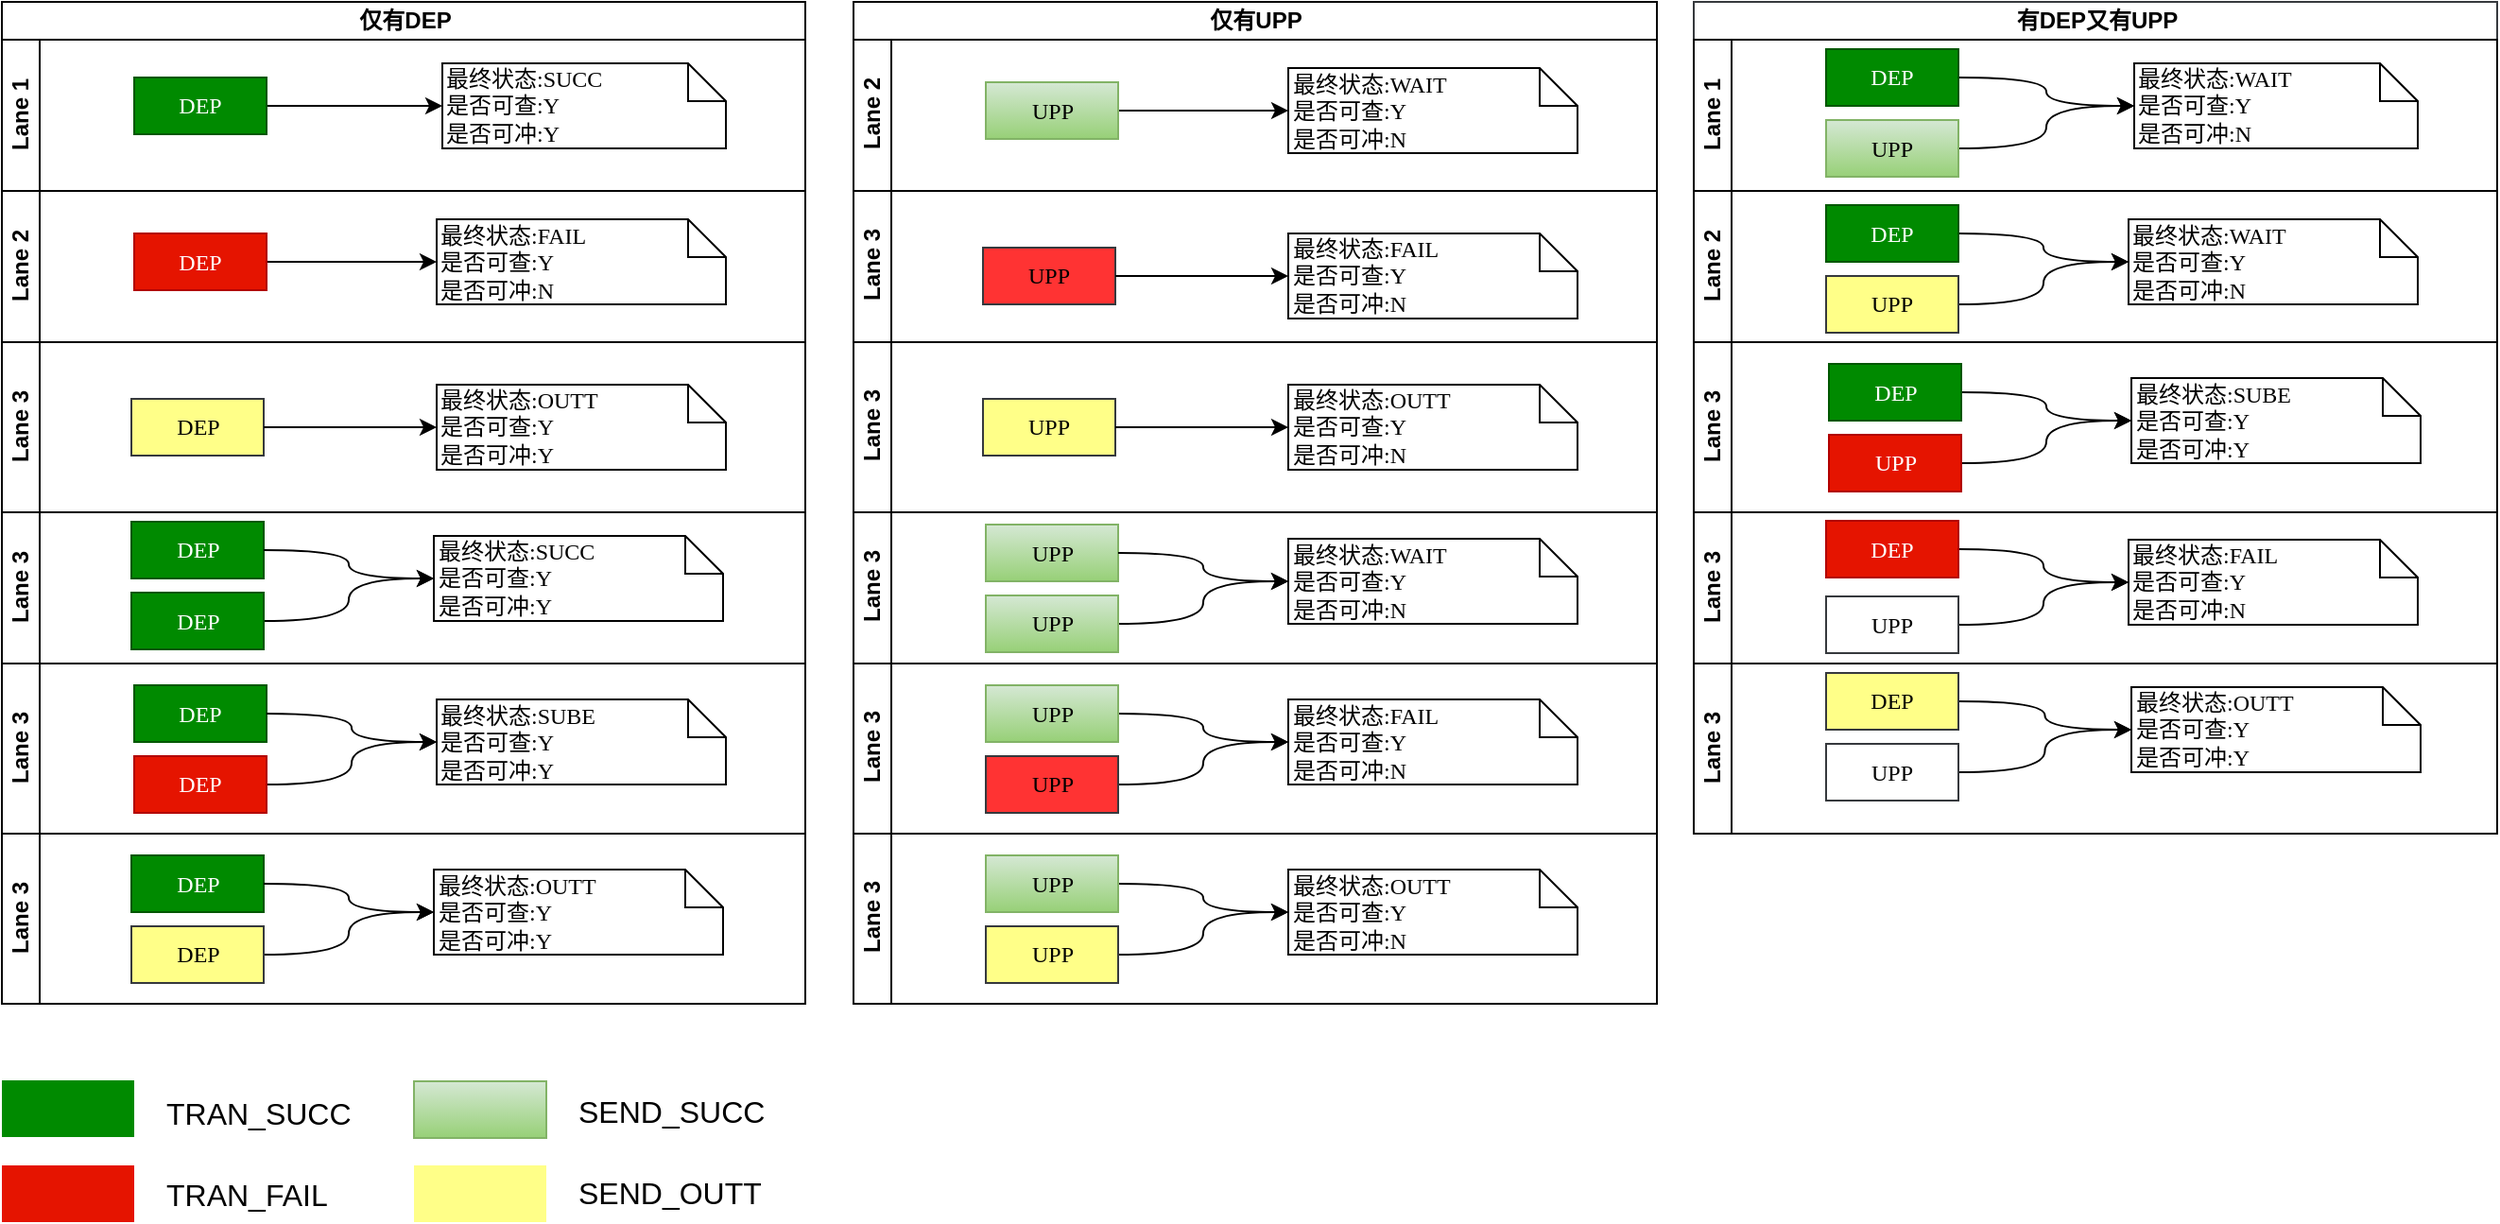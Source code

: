 <mxfile version="11.0.7" type="github"><diagram name="Page-1" id="0783ab3e-0a74-02c8-0abd-f7b4e66b4bec"><mxGraphModel dx="1421" dy="-308" grid="1" gridSize="10" guides="1" tooltips="1" connect="1" arrows="1" fold="1" page="1" pageScale="1" pageWidth="850" pageHeight="1100" background="#ffffff" math="0" shadow="0"><root><mxCell id="0"/><mxCell id="1" parent="0"/><mxCell id="Xp84N5VSveZQH5gxmQ9e-150" value="仅有DEP" style="swimlane;html=1;childLayout=stackLayout;resizeParent=1;resizeParentMax=0;horizontal=1;startSize=20;horizontalStack=0;strokeColor=#000000;fillColor=none;fontColor=#000000;align=center;" parent="1" vertex="1"><mxGeometry x="345" y="1160" width="425" height="530" as="geometry"/></mxCell><mxCell id="Xp84N5VSveZQH5gxmQ9e-151" value="Lane 1" style="swimlane;html=1;startSize=20;horizontal=0;" parent="Xp84N5VSveZQH5gxmQ9e-150" vertex="1"><mxGeometry y="20" width="425" height="80" as="geometry"/></mxCell><mxCell id="Xp84N5VSveZQH5gxmQ9e-155" style="edgeStyle=orthogonalEdgeStyle;curved=1;orthogonalLoop=1;jettySize=auto;html=1;fontColor=#000000;" parent="Xp84N5VSveZQH5gxmQ9e-151" source="Xp84N5VSveZQH5gxmQ9e-154" target="1c1d494c118603dd-26" edge="1"><mxGeometry relative="1" as="geometry"/></mxCell><mxCell id="Xp84N5VSveZQH5gxmQ9e-154" value="DEP" style="rounded=0;whiteSpace=wrap;html=1;shadow=0;comic=0;labelBackgroundColor=none;strokeColor=#005700;strokeWidth=1;fillColor=#008a00;fontFamily=Verdana;fontSize=12;fontColor=#ffffff;align=center;arcSize=50;" parent="Xp84N5VSveZQH5gxmQ9e-151" vertex="1"><mxGeometry x="70" y="20" width="70" height="30" as="geometry"/></mxCell><mxCell id="1c1d494c118603dd-26" value="最终状态:SUCC&lt;br&gt;是否可查:Y&lt;br&gt;&lt;div&gt;是否可冲:Y&lt;/div&gt;" style="shape=note;whiteSpace=wrap;html=1;rounded=0;shadow=0;comic=0;labelBackgroundColor=none;strokeColor=#000000;strokeWidth=1;fillColor=#ffffff;fontFamily=Verdana;fontSize=12;fontColor=#000000;align=left;size=20;" parent="Xp84N5VSveZQH5gxmQ9e-151" vertex="1"><mxGeometry x="233" y="12.5" width="150" height="45" as="geometry"/></mxCell><mxCell id="Xp84N5VSveZQH5gxmQ9e-152" value="Lane 2" style="swimlane;html=1;startSize=20;horizontal=0;" parent="Xp84N5VSveZQH5gxmQ9e-150" vertex="1"><mxGeometry y="100" width="425" height="80" as="geometry"/></mxCell><mxCell id="Xp84N5VSveZQH5gxmQ9e-161" style="edgeStyle=orthogonalEdgeStyle;curved=1;orthogonalLoop=1;jettySize=auto;html=1;entryX=0;entryY=0.5;entryDx=0;entryDy=0;entryPerimeter=0;fontColor=#000000;" parent="Xp84N5VSveZQH5gxmQ9e-152" source="Xp84N5VSveZQH5gxmQ9e-157" target="Xp84N5VSveZQH5gxmQ9e-158" edge="1"><mxGeometry relative="1" as="geometry"/></mxCell><mxCell id="Xp84N5VSveZQH5gxmQ9e-157" value="DEP" style="rounded=0;whiteSpace=wrap;html=1;shadow=0;comic=0;labelBackgroundColor=none;strokeColor=#B20000;strokeWidth=1;fillColor=#e51400;fontFamily=Verdana;fontSize=12;fontColor=#ffffff;align=center;arcSize=50;" parent="Xp84N5VSveZQH5gxmQ9e-152" vertex="1"><mxGeometry x="70" y="22.5" width="70" height="30" as="geometry"/></mxCell><mxCell id="Xp84N5VSveZQH5gxmQ9e-158" value="最终状态:FAIL&lt;br&gt;是否可查:Y&lt;br&gt;&lt;div&gt;是否可冲:N&lt;/div&gt;" style="shape=note;whiteSpace=wrap;html=1;rounded=0;shadow=0;comic=0;labelBackgroundColor=none;strokeColor=#000000;strokeWidth=1;fillColor=#ffffff;fontFamily=Verdana;fontSize=12;fontColor=#000000;align=left;size=20;" parent="Xp84N5VSveZQH5gxmQ9e-152" vertex="1"><mxGeometry x="230" y="15" width="153" height="45" as="geometry"/></mxCell><mxCell id="Xp84N5VSveZQH5gxmQ9e-153" value="Lane 3" style="swimlane;html=1;startSize=20;horizontal=0;" parent="Xp84N5VSveZQH5gxmQ9e-150" vertex="1"><mxGeometry y="180" width="425" height="90" as="geometry"/></mxCell><mxCell id="Xp84N5VSveZQH5gxmQ9e-167" value="DEP" style="rounded=0;whiteSpace=wrap;html=1;shadow=0;comic=0;labelBackgroundColor=none;strokeColor=#36393d;strokeWidth=1;fillColor=#ffff88;fontFamily=Verdana;fontSize=12;align=center;arcSize=50;" parent="Xp84N5VSveZQH5gxmQ9e-153" vertex="1"><mxGeometry x="68.5" y="30" width="70" height="30" as="geometry"/></mxCell><mxCell id="Xp84N5VSveZQH5gxmQ9e-168" value="最终状态:OUTT&lt;br&gt;是否可查:Y&lt;br&gt;&lt;div&gt;是否可冲:Y&lt;/div&gt;" style="shape=note;whiteSpace=wrap;html=1;rounded=0;shadow=0;comic=0;labelBackgroundColor=none;strokeColor=#000000;strokeWidth=1;fillColor=#ffffff;fontFamily=Verdana;fontSize=12;fontColor=#000000;align=left;size=20;" parent="Xp84N5VSveZQH5gxmQ9e-153" vertex="1"><mxGeometry x="230" y="22.5" width="153" height="45" as="geometry"/></mxCell><mxCell id="Xp84N5VSveZQH5gxmQ9e-166" style="edgeStyle=orthogonalEdgeStyle;curved=1;orthogonalLoop=1;jettySize=auto;html=1;entryX=0;entryY=0.5;entryDx=0;entryDy=0;entryPerimeter=0;fontColor=#000000;" parent="Xp84N5VSveZQH5gxmQ9e-153" source="Xp84N5VSveZQH5gxmQ9e-167" target="Xp84N5VSveZQH5gxmQ9e-168" edge="1"><mxGeometry relative="1" as="geometry"/></mxCell><mxCell id="Xp84N5VSveZQH5gxmQ9e-165" value="Lane 3" style="swimlane;html=1;startSize=20;horizontal=0;" parent="Xp84N5VSveZQH5gxmQ9e-150" vertex="1"><mxGeometry y="270" width="425" height="80" as="geometry"/></mxCell><mxCell id="Xp84N5VSveZQH5gxmQ9e-306" value="DEP" style="rounded=0;whiteSpace=wrap;html=1;shadow=0;comic=0;labelBackgroundColor=none;strokeColor=#005700;strokeWidth=1;fillColor=#008a00;fontFamily=Verdana;fontSize=12;align=center;arcSize=50;fontColor=#ffffff;" parent="Xp84N5VSveZQH5gxmQ9e-165" vertex="1"><mxGeometry x="68.5" y="5" width="70" height="30" as="geometry"/></mxCell><mxCell id="Xp84N5VSveZQH5gxmQ9e-307" value="最终状态:SUCC&lt;br&gt;是否可查:Y&lt;br&gt;&lt;div&gt;是否可冲:Y&lt;/div&gt;" style="shape=note;whiteSpace=wrap;html=1;rounded=0;shadow=0;comic=0;labelBackgroundColor=none;strokeColor=#000000;strokeWidth=1;fillColor=#ffffff;fontFamily=Verdana;fontSize=12;fontColor=#000000;align=left;size=20;" parent="Xp84N5VSveZQH5gxmQ9e-165" vertex="1"><mxGeometry x="228.5" y="12.5" width="153" height="45" as="geometry"/></mxCell><mxCell id="Xp84N5VSveZQH5gxmQ9e-305" style="edgeStyle=orthogonalEdgeStyle;curved=1;orthogonalLoop=1;jettySize=auto;html=1;entryX=0;entryY=0.5;entryDx=0;entryDy=0;entryPerimeter=0;fontColor=#000000;" parent="Xp84N5VSveZQH5gxmQ9e-165" source="Xp84N5VSveZQH5gxmQ9e-306" target="Xp84N5VSveZQH5gxmQ9e-307" edge="1"><mxGeometry relative="1" as="geometry"/></mxCell><mxCell id="Xp84N5VSveZQH5gxmQ9e-308" style="edgeStyle=orthogonalEdgeStyle;curved=1;orthogonalLoop=1;jettySize=auto;html=1;fontColor=#000000;" parent="Xp84N5VSveZQH5gxmQ9e-165" source="Xp84N5VSveZQH5gxmQ9e-309" target="Xp84N5VSveZQH5gxmQ9e-307" edge="1"><mxGeometry relative="1" as="geometry"/></mxCell><mxCell id="Xp84N5VSveZQH5gxmQ9e-309" value="DEP" style="rounded=0;whiteSpace=wrap;html=1;shadow=0;comic=0;labelBackgroundColor=none;strokeColor=#005700;strokeWidth=1;fillColor=#008a00;fontFamily=Verdana;fontSize=12;align=center;arcSize=50;fontColor=#ffffff;" parent="Xp84N5VSveZQH5gxmQ9e-165" vertex="1"><mxGeometry x="68.5" y="42.5" width="70" height="30" as="geometry"/></mxCell><mxCell id="Xp84N5VSveZQH5gxmQ9e-171" value="Lane 3" style="swimlane;html=1;startSize=20;horizontal=0;" parent="Xp84N5VSveZQH5gxmQ9e-150" vertex="1"><mxGeometry y="350" width="425" height="90" as="geometry"/></mxCell><mxCell id="Xp84N5VSveZQH5gxmQ9e-156" value="DEP" style="rounded=0;whiteSpace=wrap;html=1;shadow=0;comic=0;labelBackgroundColor=none;strokeColor=#005700;strokeWidth=1;fillColor=#008a00;fontFamily=Verdana;fontSize=12;fontColor=#ffffff;align=center;arcSize=50;" parent="Xp84N5VSveZQH5gxmQ9e-171" vertex="1"><mxGeometry x="70" y="11.5" width="70" height="30" as="geometry"/></mxCell><mxCell id="Xp84N5VSveZQH5gxmQ9e-160" value="最终状态:SUBE&lt;br&gt;是否可查:Y&lt;br&gt;&lt;div&gt;是否可冲:Y&lt;/div&gt;" style="shape=note;whiteSpace=wrap;html=1;rounded=0;shadow=0;comic=0;labelBackgroundColor=none;strokeColor=#000000;strokeWidth=1;fillColor=#ffffff;fontFamily=Verdana;fontSize=12;fontColor=#000000;align=left;size=20;" parent="Xp84N5VSveZQH5gxmQ9e-171" vertex="1"><mxGeometry x="230" y="19" width="153" height="45" as="geometry"/></mxCell><mxCell id="Xp84N5VSveZQH5gxmQ9e-163" style="edgeStyle=orthogonalEdgeStyle;curved=1;orthogonalLoop=1;jettySize=auto;html=1;entryX=0;entryY=0.5;entryDx=0;entryDy=0;entryPerimeter=0;fontColor=#000000;" parent="Xp84N5VSveZQH5gxmQ9e-171" source="Xp84N5VSveZQH5gxmQ9e-156" target="Xp84N5VSveZQH5gxmQ9e-160" edge="1"><mxGeometry relative="1" as="geometry"/></mxCell><mxCell id="Xp84N5VSveZQH5gxmQ9e-164" style="edgeStyle=orthogonalEdgeStyle;curved=1;orthogonalLoop=1;jettySize=auto;html=1;fontColor=#000000;" parent="Xp84N5VSveZQH5gxmQ9e-171" source="Xp84N5VSveZQH5gxmQ9e-162" target="Xp84N5VSveZQH5gxmQ9e-160" edge="1"><mxGeometry relative="1" as="geometry"/></mxCell><mxCell id="Xp84N5VSveZQH5gxmQ9e-162" value="DEP" style="rounded=0;whiteSpace=wrap;html=1;shadow=0;comic=0;labelBackgroundColor=none;strokeColor=#B20000;strokeWidth=1;fillColor=#e51400;fontFamily=Verdana;fontSize=12;fontColor=#ffffff;align=center;arcSize=50;" parent="Xp84N5VSveZQH5gxmQ9e-171" vertex="1"><mxGeometry x="70" y="49" width="70" height="30" as="geometry"/></mxCell><mxCell id="Xp84N5VSveZQH5gxmQ9e-304" value="Lane 3" style="swimlane;html=1;startSize=20;horizontal=0;" parent="Xp84N5VSveZQH5gxmQ9e-150" vertex="1"><mxGeometry y="440" width="425" height="90" as="geometry"/></mxCell><mxCell id="Xp84N5VSveZQH5gxmQ9e-173" value="DEP" style="rounded=0;whiteSpace=wrap;html=1;shadow=0;comic=0;labelBackgroundColor=none;strokeColor=#005700;strokeWidth=1;fillColor=#008a00;fontFamily=Verdana;fontSize=12;align=center;arcSize=50;fontColor=#ffffff;" parent="Xp84N5VSveZQH5gxmQ9e-304" vertex="1"><mxGeometry x="68.5" y="11.5" width="70" height="30" as="geometry"/></mxCell><mxCell id="Xp84N5VSveZQH5gxmQ9e-174" value="最终状态:OUTT&lt;br&gt;是否可查:Y&lt;br&gt;&lt;div&gt;是否可冲:Y&lt;/div&gt;" style="shape=note;whiteSpace=wrap;html=1;rounded=0;shadow=0;comic=0;labelBackgroundColor=none;strokeColor=#000000;strokeWidth=1;fillColor=#ffffff;fontFamily=Verdana;fontSize=12;fontColor=#000000;align=left;size=20;" parent="Xp84N5VSveZQH5gxmQ9e-304" vertex="1"><mxGeometry x="228.5" y="19" width="153" height="45" as="geometry"/></mxCell><mxCell id="Xp84N5VSveZQH5gxmQ9e-172" style="edgeStyle=orthogonalEdgeStyle;curved=1;orthogonalLoop=1;jettySize=auto;html=1;entryX=0;entryY=0.5;entryDx=0;entryDy=0;entryPerimeter=0;fontColor=#000000;" parent="Xp84N5VSveZQH5gxmQ9e-304" source="Xp84N5VSveZQH5gxmQ9e-173" target="Xp84N5VSveZQH5gxmQ9e-174" edge="1"><mxGeometry relative="1" as="geometry"/></mxCell><mxCell id="Xp84N5VSveZQH5gxmQ9e-176" style="edgeStyle=orthogonalEdgeStyle;curved=1;orthogonalLoop=1;jettySize=auto;html=1;fontColor=#000000;" parent="Xp84N5VSveZQH5gxmQ9e-304" source="Xp84N5VSveZQH5gxmQ9e-175" target="Xp84N5VSveZQH5gxmQ9e-174" edge="1"><mxGeometry relative="1" as="geometry"/></mxCell><mxCell id="Xp84N5VSveZQH5gxmQ9e-175" value="DEP" style="rounded=0;whiteSpace=wrap;html=1;shadow=0;comic=0;labelBackgroundColor=none;strokeColor=#36393d;strokeWidth=1;fillColor=#ffff88;fontFamily=Verdana;fontSize=12;align=center;arcSize=50;" parent="Xp84N5VSveZQH5gxmQ9e-304" vertex="1"><mxGeometry x="68.5" y="49" width="70" height="30" as="geometry"/></mxCell><mxCell id="Xp84N5VSveZQH5gxmQ9e-208" value="仅有UPP" style="swimlane;html=1;childLayout=stackLayout;resizeParent=1;resizeParentMax=0;horizontal=1;startSize=20;horizontalStack=0;strokeColor=#000000;fillColor=none;fontColor=#000000;align=center;" parent="1" vertex="1"><mxGeometry x="795.5" y="1160" width="425" height="530" as="geometry"/></mxCell><mxCell id="Xp84N5VSveZQH5gxmQ9e-213" value="Lane 2" style="swimlane;html=1;startSize=20;horizontal=0;" parent="Xp84N5VSveZQH5gxmQ9e-208" vertex="1"><mxGeometry y="20" width="425" height="80" as="geometry"/></mxCell><mxCell id="Xp84N5VSveZQH5gxmQ9e-214" style="edgeStyle=orthogonalEdgeStyle;curved=1;orthogonalLoop=1;jettySize=auto;html=1;entryX=0;entryY=0.5;entryDx=0;entryDy=0;entryPerimeter=0;fontColor=#000000;" parent="Xp84N5VSveZQH5gxmQ9e-213" source="Xp84N5VSveZQH5gxmQ9e-215" target="Xp84N5VSveZQH5gxmQ9e-216" edge="1"><mxGeometry relative="1" as="geometry"/></mxCell><mxCell id="Xp84N5VSveZQH5gxmQ9e-215" value="UPP" style="rounded=0;whiteSpace=wrap;html=1;shadow=0;comic=0;labelBackgroundColor=none;strokeColor=#82b366;strokeWidth=1;fillColor=#d5e8d4;fontFamily=Verdana;fontSize=12;align=center;arcSize=50;gradientColor=#97d077;" parent="Xp84N5VSveZQH5gxmQ9e-213" vertex="1"><mxGeometry x="70" y="22.5" width="70" height="30" as="geometry"/></mxCell><mxCell id="Xp84N5VSveZQH5gxmQ9e-216" value="最终状态:WAIT&lt;br&gt;是否可查:Y&lt;br&gt;&lt;div&gt;是否可冲:N&lt;/div&gt;" style="shape=note;whiteSpace=wrap;html=1;rounded=0;shadow=0;comic=0;labelBackgroundColor=none;strokeColor=#000000;strokeWidth=1;fillColor=#ffffff;fontFamily=Verdana;fontSize=12;fontColor=#000000;align=left;size=20;" parent="Xp84N5VSveZQH5gxmQ9e-213" vertex="1"><mxGeometry x="230" y="15" width="153" height="45" as="geometry"/></mxCell><mxCell id="Xp84N5VSveZQH5gxmQ9e-217" value="Lane 3" style="swimlane;html=1;startSize=20;horizontal=0;" parent="Xp84N5VSveZQH5gxmQ9e-208" vertex="1"><mxGeometry y="100" width="425" height="80" as="geometry"/></mxCell><mxCell id="TqLf2oX0vxiRVmyzg1xC-12" value="UPP" style="rounded=0;whiteSpace=wrap;html=1;shadow=0;comic=0;labelBackgroundColor=none;strokeColor=#36393d;strokeWidth=1;fillColor=#FF3333;fontFamily=Verdana;fontSize=12;align=center;arcSize=50;" parent="Xp84N5VSveZQH5gxmQ9e-217" vertex="1"><mxGeometry x="68.5" y="30" width="70" height="30" as="geometry"/></mxCell><mxCell id="TqLf2oX0vxiRVmyzg1xC-13" value="最终状态:FAIL&lt;br&gt;是否可查:Y&lt;br&gt;&lt;div&gt;是否可冲:N&lt;/div&gt;" style="shape=note;whiteSpace=wrap;html=1;rounded=0;shadow=0;comic=0;labelBackgroundColor=none;strokeColor=#000000;strokeWidth=1;fillColor=#ffffff;fontFamily=Verdana;fontSize=12;fontColor=#000000;align=left;size=20;" parent="Xp84N5VSveZQH5gxmQ9e-217" vertex="1"><mxGeometry x="230" y="22.5" width="153" height="45" as="geometry"/></mxCell><mxCell id="TqLf2oX0vxiRVmyzg1xC-14" style="edgeStyle=orthogonalEdgeStyle;curved=1;orthogonalLoop=1;jettySize=auto;html=1;entryX=0;entryY=0.5;entryDx=0;entryDy=0;entryPerimeter=0;fontColor=#000000;" parent="Xp84N5VSveZQH5gxmQ9e-217" source="TqLf2oX0vxiRVmyzg1xC-12" target="TqLf2oX0vxiRVmyzg1xC-13" edge="1"><mxGeometry relative="1" as="geometry"/></mxCell><mxCell id="Xp84N5VSveZQH5gxmQ9e-227" value="Lane 3" style="swimlane;html=1;startSize=20;horizontal=0;" parent="Xp84N5VSveZQH5gxmQ9e-208" vertex="1"><mxGeometry y="180" width="425" height="90" as="geometry"/></mxCell><mxCell id="Xp84N5VSveZQH5gxmQ9e-225" value="UPP" style="rounded=0;whiteSpace=wrap;html=1;shadow=0;comic=0;labelBackgroundColor=none;strokeColor=#36393d;strokeWidth=1;fillColor=#ffff88;fontFamily=Verdana;fontSize=12;align=center;arcSize=50;" parent="Xp84N5VSveZQH5gxmQ9e-227" vertex="1"><mxGeometry x="68.5" y="30" width="70" height="30" as="geometry"/></mxCell><mxCell id="Xp84N5VSveZQH5gxmQ9e-226" value="最终状态:OUTT&lt;br&gt;是否可查:Y&lt;br&gt;&lt;div&gt;是否可冲:N&lt;/div&gt;" style="shape=note;whiteSpace=wrap;html=1;rounded=0;shadow=0;comic=0;labelBackgroundColor=none;strokeColor=#000000;strokeWidth=1;fillColor=#ffffff;fontFamily=Verdana;fontSize=12;fontColor=#000000;align=left;size=20;" parent="Xp84N5VSveZQH5gxmQ9e-227" vertex="1"><mxGeometry x="230" y="22.5" width="153" height="45" as="geometry"/></mxCell><mxCell id="Xp84N5VSveZQH5gxmQ9e-224" style="edgeStyle=orthogonalEdgeStyle;curved=1;orthogonalLoop=1;jettySize=auto;html=1;entryX=0;entryY=0.5;entryDx=0;entryDy=0;entryPerimeter=0;fontColor=#000000;" parent="Xp84N5VSveZQH5gxmQ9e-227" source="Xp84N5VSveZQH5gxmQ9e-225" target="Xp84N5VSveZQH5gxmQ9e-226" edge="1"><mxGeometry relative="1" as="geometry"/></mxCell><mxCell id="Xp84N5VSveZQH5gxmQ9e-310" value="Lane 3" style="swimlane;html=1;startSize=20;horizontal=0;" parent="Xp84N5VSveZQH5gxmQ9e-208" vertex="1"><mxGeometry y="270" width="425" height="80" as="geometry"/></mxCell><mxCell id="Xp84N5VSveZQH5gxmQ9e-229" value="UPP" style="rounded=0;whiteSpace=wrap;html=1;shadow=0;comic=0;labelBackgroundColor=none;strokeColor=#82b366;strokeWidth=1;fillColor=#d5e8d4;fontFamily=Verdana;fontSize=12;align=center;arcSize=50;gradientColor=#97d077;" parent="Xp84N5VSveZQH5gxmQ9e-310" vertex="1"><mxGeometry x="70" y="6.5" width="70" height="30" as="geometry"/></mxCell><mxCell id="Xp84N5VSveZQH5gxmQ9e-230" value="最终状态:WAIT&lt;br&gt;是否可查:Y&lt;br&gt;&lt;div&gt;是否可冲:N&lt;/div&gt;" style="shape=note;whiteSpace=wrap;html=1;rounded=0;shadow=0;comic=0;labelBackgroundColor=none;strokeColor=#000000;strokeWidth=1;fillColor=#ffffff;fontFamily=Verdana;fontSize=12;fontColor=#000000;align=left;size=20;" parent="Xp84N5VSveZQH5gxmQ9e-310" vertex="1"><mxGeometry x="230" y="14" width="153" height="45" as="geometry"/></mxCell><mxCell id="Xp84N5VSveZQH5gxmQ9e-228" style="edgeStyle=orthogonalEdgeStyle;curved=1;orthogonalLoop=1;jettySize=auto;html=1;entryX=0;entryY=0.5;entryDx=0;entryDy=0;entryPerimeter=0;fontColor=#000000;" parent="Xp84N5VSveZQH5gxmQ9e-310" source="Xp84N5VSveZQH5gxmQ9e-229" target="Xp84N5VSveZQH5gxmQ9e-230" edge="1"><mxGeometry relative="1" as="geometry"/></mxCell><mxCell id="Xp84N5VSveZQH5gxmQ9e-231" style="edgeStyle=orthogonalEdgeStyle;curved=1;orthogonalLoop=1;jettySize=auto;html=1;fontColor=#000000;" parent="Xp84N5VSveZQH5gxmQ9e-310" source="Xp84N5VSveZQH5gxmQ9e-232" target="Xp84N5VSveZQH5gxmQ9e-230" edge="1"><mxGeometry relative="1" as="geometry"/></mxCell><mxCell id="Xp84N5VSveZQH5gxmQ9e-232" value="UPP" style="rounded=0;whiteSpace=wrap;html=1;shadow=0;comic=0;labelBackgroundColor=none;strokeColor=#82b366;strokeWidth=1;fillColor=#d5e8d4;fontFamily=Verdana;fontSize=12;align=center;arcSize=50;gradientColor=#97d077;" parent="Xp84N5VSveZQH5gxmQ9e-310" vertex="1"><mxGeometry x="70" y="44" width="70" height="30" as="geometry"/></mxCell><mxCell id="TqLf2oX0vxiRVmyzg1xC-1" value="Lane 3" style="swimlane;html=1;startSize=20;horizontal=0;" parent="Xp84N5VSveZQH5gxmQ9e-208" vertex="1"><mxGeometry y="350" width="425" height="90" as="geometry"/></mxCell><mxCell id="TqLf2oX0vxiRVmyzg1xC-2" style="edgeStyle=orthogonalEdgeStyle;curved=1;orthogonalLoop=1;jettySize=auto;html=1;entryX=0;entryY=0.5;entryDx=0;entryDy=0;entryPerimeter=0;fontColor=#000000;" parent="TqLf2oX0vxiRVmyzg1xC-1" source="TqLf2oX0vxiRVmyzg1xC-3" target="TqLf2oX0vxiRVmyzg1xC-4" edge="1"><mxGeometry relative="1" as="geometry"/></mxCell><mxCell id="TqLf2oX0vxiRVmyzg1xC-3" value="UPP" style="rounded=0;whiteSpace=wrap;html=1;shadow=0;comic=0;labelBackgroundColor=none;strokeColor=#82b366;strokeWidth=1;fillColor=#d5e8d4;fontFamily=Verdana;fontSize=12;align=center;arcSize=50;gradientColor=#97d077;" parent="TqLf2oX0vxiRVmyzg1xC-1" vertex="1"><mxGeometry x="70" y="11.5" width="70" height="30" as="geometry"/></mxCell><mxCell id="TqLf2oX0vxiRVmyzg1xC-4" value="最终状态:FAIL&lt;br&gt;是否可查:Y&lt;br&gt;&lt;div&gt;是否可冲:N&lt;/div&gt;" style="shape=note;whiteSpace=wrap;html=1;rounded=0;shadow=0;comic=0;labelBackgroundColor=none;strokeColor=#000000;strokeWidth=1;fillColor=#ffffff;fontFamily=Verdana;fontSize=12;fontColor=#000000;align=left;size=20;" parent="TqLf2oX0vxiRVmyzg1xC-1" vertex="1"><mxGeometry x="230" y="19" width="153" height="45" as="geometry"/></mxCell><mxCell id="TqLf2oX0vxiRVmyzg1xC-5" style="edgeStyle=orthogonalEdgeStyle;curved=1;orthogonalLoop=1;jettySize=auto;html=1;fontColor=#000000;" parent="TqLf2oX0vxiRVmyzg1xC-1" source="TqLf2oX0vxiRVmyzg1xC-6" target="TqLf2oX0vxiRVmyzg1xC-4" edge="1"><mxGeometry relative="1" as="geometry"/></mxCell><mxCell id="TqLf2oX0vxiRVmyzg1xC-6" value="UPP" style="rounded=0;whiteSpace=wrap;html=1;shadow=0;comic=0;labelBackgroundColor=none;strokeColor=#36393d;strokeWidth=1;fillColor=#FF3333;fontFamily=Verdana;fontSize=12;align=center;arcSize=50;" parent="TqLf2oX0vxiRVmyzg1xC-1" vertex="1"><mxGeometry x="70" y="49" width="70" height="30" as="geometry"/></mxCell><mxCell id="TqLf2oX0vxiRVmyzg1xC-15" value="Lane 3" style="swimlane;html=1;startSize=20;horizontal=0;" parent="Xp84N5VSveZQH5gxmQ9e-208" vertex="1"><mxGeometry y="440" width="425" height="90" as="geometry"/></mxCell><mxCell id="TqLf2oX0vxiRVmyzg1xC-16" style="edgeStyle=orthogonalEdgeStyle;curved=1;orthogonalLoop=1;jettySize=auto;html=1;entryX=0;entryY=0.5;entryDx=0;entryDy=0;entryPerimeter=0;fontColor=#000000;" parent="TqLf2oX0vxiRVmyzg1xC-15" source="TqLf2oX0vxiRVmyzg1xC-17" target="TqLf2oX0vxiRVmyzg1xC-18" edge="1"><mxGeometry relative="1" as="geometry"/></mxCell><mxCell id="TqLf2oX0vxiRVmyzg1xC-17" value="UPP" style="rounded=0;whiteSpace=wrap;html=1;shadow=0;comic=0;labelBackgroundColor=none;strokeColor=#82b366;strokeWidth=1;fillColor=#d5e8d4;fontFamily=Verdana;fontSize=12;align=center;arcSize=50;gradientColor=#97d077;" parent="TqLf2oX0vxiRVmyzg1xC-15" vertex="1"><mxGeometry x="70" y="11.5" width="70" height="30" as="geometry"/></mxCell><mxCell id="TqLf2oX0vxiRVmyzg1xC-18" value="最终状态:OUTT&lt;br&gt;是否可查:Y&lt;br&gt;&lt;div&gt;是否可冲:N&lt;/div&gt;" style="shape=note;whiteSpace=wrap;html=1;rounded=0;shadow=0;comic=0;labelBackgroundColor=none;strokeColor=#000000;strokeWidth=1;fillColor=#ffffff;fontFamily=Verdana;fontSize=12;fontColor=#000000;align=left;size=20;" parent="TqLf2oX0vxiRVmyzg1xC-15" vertex="1"><mxGeometry x="230" y="19" width="153" height="45" as="geometry"/></mxCell><mxCell id="TqLf2oX0vxiRVmyzg1xC-19" style="edgeStyle=orthogonalEdgeStyle;curved=1;orthogonalLoop=1;jettySize=auto;html=1;fontColor=#000000;" parent="TqLf2oX0vxiRVmyzg1xC-15" source="TqLf2oX0vxiRVmyzg1xC-20" target="TqLf2oX0vxiRVmyzg1xC-18" edge="1"><mxGeometry relative="1" as="geometry"/></mxCell><mxCell id="TqLf2oX0vxiRVmyzg1xC-20" value="UPP" style="rounded=0;whiteSpace=wrap;html=1;shadow=0;comic=0;labelBackgroundColor=none;strokeColor=#36393d;strokeWidth=1;fillColor=#ffff88;fontFamily=Verdana;fontSize=12;align=center;arcSize=50;" parent="TqLf2oX0vxiRVmyzg1xC-15" vertex="1"><mxGeometry x="70" y="49" width="70" height="30" as="geometry"/></mxCell><mxCell id="Xp84N5VSveZQH5gxmQ9e-237" value="有DEP又有UPP" style="swimlane;html=1;childLayout=stackLayout;resizeParent=1;resizeParentMax=0;horizontal=1;startSize=20;horizontalStack=0;strokeColor=#36393d;fillColor=none;align=center;" parent="1" vertex="1"><mxGeometry x="1240" y="1160" width="425" height="440" as="geometry"/></mxCell><mxCell id="Xp84N5VSveZQH5gxmQ9e-238" value="Lane 1" style="swimlane;html=1;startSize=20;horizontal=0;" parent="Xp84N5VSveZQH5gxmQ9e-237" vertex="1"><mxGeometry y="20" width="425" height="80" as="geometry"/></mxCell><mxCell id="Xp84N5VSveZQH5gxmQ9e-239" style="edgeStyle=orthogonalEdgeStyle;curved=1;orthogonalLoop=1;jettySize=auto;html=1;fontColor=#000000;" parent="Xp84N5VSveZQH5gxmQ9e-238" source="Xp84N5VSveZQH5gxmQ9e-240" target="Xp84N5VSveZQH5gxmQ9e-241" edge="1"><mxGeometry relative="1" as="geometry"/></mxCell><mxCell id="Xp84N5VSveZQH5gxmQ9e-240" value="DEP" style="rounded=0;whiteSpace=wrap;html=1;shadow=0;comic=0;labelBackgroundColor=none;strokeColor=#005700;strokeWidth=1;fillColor=#008a00;fontFamily=Verdana;fontSize=12;fontColor=#ffffff;align=center;arcSize=50;" parent="Xp84N5VSveZQH5gxmQ9e-238" vertex="1"><mxGeometry x="70" y="5" width="70" height="30" as="geometry"/></mxCell><mxCell id="Xp84N5VSveZQH5gxmQ9e-241" value="最终状态:WAIT&lt;br&gt;是否可查:Y&lt;br&gt;&lt;div&gt;是否可冲:N&lt;/div&gt;" style="shape=note;whiteSpace=wrap;html=1;rounded=0;shadow=0;comic=0;labelBackgroundColor=none;strokeColor=#000000;strokeWidth=1;fillColor=#ffffff;fontFamily=Verdana;fontSize=12;fontColor=#000000;align=left;size=20;" parent="Xp84N5VSveZQH5gxmQ9e-238" vertex="1"><mxGeometry x="233" y="12.5" width="150" height="45" as="geometry"/></mxCell><mxCell id="Xp84N5VSveZQH5gxmQ9e-262" style="edgeStyle=orthogonalEdgeStyle;curved=1;orthogonalLoop=1;jettySize=auto;html=1;fontColor=#000000;" parent="Xp84N5VSveZQH5gxmQ9e-238" source="Xp84N5VSveZQH5gxmQ9e-244" target="Xp84N5VSveZQH5gxmQ9e-241" edge="1"><mxGeometry relative="1" as="geometry"/></mxCell><mxCell id="Xp84N5VSveZQH5gxmQ9e-244" value="UPP" style="rounded=0;whiteSpace=wrap;html=1;shadow=0;comic=0;labelBackgroundColor=none;strokeColor=#82b366;strokeWidth=1;fillColor=#d5e8d4;fontFamily=Verdana;fontSize=12;align=center;arcSize=50;gradientColor=#97d077;" parent="Xp84N5VSveZQH5gxmQ9e-238" vertex="1"><mxGeometry x="70" y="42.5" width="70" height="30" as="geometry"/></mxCell><mxCell id="Xp84N5VSveZQH5gxmQ9e-242" value="Lane 2" style="swimlane;html=1;startSize=20;horizontal=0;" parent="Xp84N5VSveZQH5gxmQ9e-237" vertex="1"><mxGeometry y="100" width="425" height="80" as="geometry"/></mxCell><mxCell id="Xp84N5VSveZQH5gxmQ9e-245" value="最终状态:WAIT&lt;br&gt;是否可查:Y&lt;br&gt;&lt;div&gt;是否可冲:N&lt;/div&gt;" style="shape=note;whiteSpace=wrap;html=1;rounded=0;shadow=0;comic=0;labelBackgroundColor=none;strokeColor=#000000;strokeWidth=1;fillColor=#ffffff;fontFamily=Verdana;fontSize=12;fontColor=#000000;align=left;size=20;" parent="Xp84N5VSveZQH5gxmQ9e-242" vertex="1"><mxGeometry x="230" y="15" width="153" height="45" as="geometry"/></mxCell><mxCell id="Xp84N5VSveZQH5gxmQ9e-263" style="edgeStyle=orthogonalEdgeStyle;curved=1;orthogonalLoop=1;jettySize=auto;html=1;fontColor=#000000;" parent="Xp84N5VSveZQH5gxmQ9e-242" source="Xp84N5VSveZQH5gxmQ9e-248" target="Xp84N5VSveZQH5gxmQ9e-245" edge="1"><mxGeometry relative="1" as="geometry"/></mxCell><mxCell id="Xp84N5VSveZQH5gxmQ9e-248" value="DEP" style="rounded=0;whiteSpace=wrap;html=1;shadow=0;comic=0;labelBackgroundColor=none;strokeColor=#005700;strokeWidth=1;fillColor=#008a00;fontFamily=Verdana;fontSize=12;fontColor=#ffffff;align=center;arcSize=50;" parent="Xp84N5VSveZQH5gxmQ9e-242" vertex="1"><mxGeometry x="70" y="7.5" width="70" height="30" as="geometry"/></mxCell><mxCell id="Xp84N5VSveZQH5gxmQ9e-264" style="edgeStyle=orthogonalEdgeStyle;curved=1;orthogonalLoop=1;jettySize=auto;html=1;fontColor=#000000;" parent="Xp84N5VSveZQH5gxmQ9e-242" source="Xp84N5VSveZQH5gxmQ9e-251" target="Xp84N5VSveZQH5gxmQ9e-245" edge="1"><mxGeometry relative="1" as="geometry"/></mxCell><mxCell id="Xp84N5VSveZQH5gxmQ9e-251" value="UPP" style="rounded=0;whiteSpace=wrap;html=1;shadow=0;comic=0;labelBackgroundColor=none;strokeColor=#36393d;strokeWidth=1;fillColor=#ffff88;fontFamily=Verdana;fontSize=12;align=center;arcSize=50;" parent="Xp84N5VSveZQH5gxmQ9e-242" vertex="1"><mxGeometry x="70" y="45" width="70" height="30" as="geometry"/></mxCell><mxCell id="Xp84N5VSveZQH5gxmQ9e-246" value="Lane 3" style="swimlane;html=1;startSize=20;horizontal=0;" parent="Xp84N5VSveZQH5gxmQ9e-237" vertex="1"><mxGeometry y="180" width="425" height="90" as="geometry"/></mxCell><mxCell id="TqLf2oX0vxiRVmyzg1xC-27" style="edgeStyle=orthogonalEdgeStyle;curved=1;orthogonalLoop=1;jettySize=auto;html=1;fontColor=#000000;" parent="Xp84N5VSveZQH5gxmQ9e-246" source="TqLf2oX0vxiRVmyzg1xC-30" target="TqLf2oX0vxiRVmyzg1xC-29" edge="1"><mxGeometry relative="1" as="geometry"/></mxCell><mxCell id="TqLf2oX0vxiRVmyzg1xC-28" style="edgeStyle=orthogonalEdgeStyle;curved=1;orthogonalLoop=1;jettySize=auto;html=1;fontColor=#000000;" parent="Xp84N5VSveZQH5gxmQ9e-246" source="TqLf2oX0vxiRVmyzg1xC-31" target="TqLf2oX0vxiRVmyzg1xC-29" edge="1"><mxGeometry relative="1" as="geometry"/></mxCell><mxCell id="TqLf2oX0vxiRVmyzg1xC-29" value="最终状态:SUBE&lt;br&gt;是否可查:Y&lt;br&gt;&lt;div&gt;是否可冲:Y&lt;/div&gt;" style="shape=note;whiteSpace=wrap;html=1;rounded=0;shadow=0;comic=0;labelBackgroundColor=none;strokeColor=#000000;strokeWidth=1;fillColor=#ffffff;fontFamily=Verdana;fontSize=12;fontColor=#000000;align=left;size=20;" parent="Xp84N5VSveZQH5gxmQ9e-246" vertex="1"><mxGeometry x="231.5" y="19" width="153" height="45" as="geometry"/></mxCell><mxCell id="TqLf2oX0vxiRVmyzg1xC-30" value="DEP" style="rounded=0;whiteSpace=wrap;html=1;shadow=0;comic=0;labelBackgroundColor=none;strokeColor=#005700;strokeWidth=1;fillColor=#008a00;fontFamily=Verdana;fontSize=12;fontColor=#ffffff;align=center;arcSize=50;" parent="Xp84N5VSveZQH5gxmQ9e-246" vertex="1"><mxGeometry x="71.5" y="11.5" width="70" height="30" as="geometry"/></mxCell><mxCell id="TqLf2oX0vxiRVmyzg1xC-31" value="UPP" style="rounded=0;whiteSpace=wrap;html=1;shadow=0;comic=0;labelBackgroundColor=none;strokeColor=#B20000;strokeWidth=1;fillColor=#e51400;fontFamily=Verdana;fontSize=12;align=center;arcSize=50;fontColor=#ffffff;" parent="Xp84N5VSveZQH5gxmQ9e-246" vertex="1"><mxGeometry x="71.5" y="49" width="70" height="30" as="geometry"/></mxCell><mxCell id="Xp84N5VSveZQH5gxmQ9e-252" value="Lane 3" style="swimlane;html=1;startSize=20;horizontal=0;" parent="Xp84N5VSveZQH5gxmQ9e-237" vertex="1"><mxGeometry y="270" width="425" height="80" as="geometry"/></mxCell><mxCell id="Xp84N5VSveZQH5gxmQ9e-249" value="最终状态:FAIL&lt;br&gt;&lt;div&gt;是否可查:Y&lt;/div&gt;&lt;div&gt;是否可冲:N&lt;/div&gt;" style="shape=note;whiteSpace=wrap;html=1;rounded=0;shadow=0;comic=0;labelBackgroundColor=none;strokeColor=#000000;strokeWidth=1;fillColor=#ffffff;fontFamily=Verdana;fontSize=12;fontColor=#000000;align=left;size=20;" parent="Xp84N5VSveZQH5gxmQ9e-252" vertex="1"><mxGeometry x="230" y="14.5" width="153" height="45" as="geometry"/></mxCell><mxCell id="Xp84N5VSveZQH5gxmQ9e-267" style="edgeStyle=orthogonalEdgeStyle;curved=1;orthogonalLoop=1;jettySize=auto;html=1;entryX=0;entryY=0.5;entryDx=0;entryDy=0;entryPerimeter=0;fontColor=#000000;" parent="Xp84N5VSveZQH5gxmQ9e-252" source="Xp84N5VSveZQH5gxmQ9e-265" target="Xp84N5VSveZQH5gxmQ9e-249" edge="1"><mxGeometry relative="1" as="geometry"/></mxCell><mxCell id="Xp84N5VSveZQH5gxmQ9e-265" value="DEP" style="rounded=0;whiteSpace=wrap;html=1;shadow=0;comic=0;labelBackgroundColor=none;strokeColor=#B20000;strokeWidth=1;fillColor=#e51400;fontFamily=Verdana;fontSize=12;fontColor=#ffffff;align=center;arcSize=50;" parent="Xp84N5VSveZQH5gxmQ9e-252" vertex="1"><mxGeometry x="70" y="4.5" width="70" height="30" as="geometry"/></mxCell><mxCell id="Xp84N5VSveZQH5gxmQ9e-268" style="edgeStyle=orthogonalEdgeStyle;curved=1;orthogonalLoop=1;jettySize=auto;html=1;entryX=0;entryY=0.5;entryDx=0;entryDy=0;entryPerimeter=0;fontColor=#000000;" parent="Xp84N5VSveZQH5gxmQ9e-252" source="Xp84N5VSveZQH5gxmQ9e-266" target="Xp84N5VSveZQH5gxmQ9e-249" edge="1"><mxGeometry relative="1" as="geometry"/></mxCell><mxCell id="Xp84N5VSveZQH5gxmQ9e-266" value="UPP" style="rounded=0;whiteSpace=wrap;html=1;shadow=0;comic=0;labelBackgroundColor=none;strokeColor=#36393d;strokeWidth=1;fillColor=none;fontFamily=Verdana;fontSize=12;align=center;arcSize=50;" parent="Xp84N5VSveZQH5gxmQ9e-252" vertex="1"><mxGeometry x="70" y="44.5" width="70" height="30" as="geometry"/></mxCell><mxCell id="TqLf2oX0vxiRVmyzg1xC-21" value="Lane 3" style="swimlane;html=1;startSize=20;horizontal=0;" parent="Xp84N5VSveZQH5gxmQ9e-237" vertex="1"><mxGeometry y="350" width="425" height="90" as="geometry"/></mxCell><mxCell id="TqLf2oX0vxiRVmyzg1xC-22" style="edgeStyle=orthogonalEdgeStyle;curved=1;orthogonalLoop=1;jettySize=auto;html=1;entryX=0;entryY=0.5;entryDx=0;entryDy=0;entryPerimeter=0;fontColor=#000000;" parent="TqLf2oX0vxiRVmyzg1xC-21" source="TqLf2oX0vxiRVmyzg1xC-23" target="TqLf2oX0vxiRVmyzg1xC-24" edge="1"><mxGeometry relative="1" as="geometry"/></mxCell><mxCell id="TqLf2oX0vxiRVmyzg1xC-23" value="UPP" style="rounded=0;whiteSpace=wrap;html=1;shadow=0;comic=0;labelBackgroundColor=none;strokeColor=#36393d;strokeWidth=1;fillColor=none;fontFamily=Verdana;fontSize=12;align=center;arcSize=50;" parent="TqLf2oX0vxiRVmyzg1xC-21" vertex="1"><mxGeometry x="70" y="42.5" width="70" height="30" as="geometry"/></mxCell><mxCell id="TqLf2oX0vxiRVmyzg1xC-24" value="最终状态:OUTT&lt;br&gt;是否可查:Y&lt;br&gt;&lt;div&gt;是否可冲:Y&lt;/div&gt;" style="shape=note;whiteSpace=wrap;html=1;rounded=0;shadow=0;comic=0;labelBackgroundColor=none;strokeColor=#000000;strokeWidth=1;fillColor=#ffffff;fontFamily=Verdana;fontSize=12;fontColor=#000000;align=left;size=20;" parent="TqLf2oX0vxiRVmyzg1xC-21" vertex="1"><mxGeometry x="231.5" y="12.5" width="153" height="45" as="geometry"/></mxCell><mxCell id="TqLf2oX0vxiRVmyzg1xC-25" style="edgeStyle=orthogonalEdgeStyle;curved=1;orthogonalLoop=1;jettySize=auto;html=1;fontColor=#000000;" parent="TqLf2oX0vxiRVmyzg1xC-21" source="TqLf2oX0vxiRVmyzg1xC-26" target="TqLf2oX0vxiRVmyzg1xC-24" edge="1"><mxGeometry relative="1" as="geometry"/></mxCell><mxCell id="TqLf2oX0vxiRVmyzg1xC-26" value="DEP" style="rounded=0;whiteSpace=wrap;html=1;shadow=0;comic=0;labelBackgroundColor=none;strokeColor=#36393d;strokeWidth=1;fillColor=#ffff88;fontFamily=Verdana;fontSize=12;align=center;arcSize=50;" parent="TqLf2oX0vxiRVmyzg1xC-21" vertex="1"><mxGeometry x="70" y="5" width="70" height="30" as="geometry"/></mxCell><mxCell id="Xp84N5VSveZQH5gxmQ9e-296" value="" style="rounded=0;whiteSpace=wrap;html=1;shadow=0;comic=0;labelBackgroundColor=none;strokeColor=none;strokeWidth=1;fillColor=#008a00;fontFamily=Verdana;fontSize=12;fontColor=#ffffff;align=center;arcSize=50;" parent="1" vertex="1"><mxGeometry x="345" y="1730.5" width="70" height="30" as="geometry"/></mxCell><mxCell id="Xp84N5VSveZQH5gxmQ9e-297" value="TRAN_SUCC" style="text;html=1;resizable=0;points=[];autosize=1;align=left;verticalAlign=top;spacingTop=-4;fontColor=#000000;fontSize=16;" parent="1" vertex="1"><mxGeometry x="430" y="1735.5" width="110" height="20" as="geometry"/></mxCell><mxCell id="Xp84N5VSveZQH5gxmQ9e-298" value="" style="rounded=0;whiteSpace=wrap;html=1;shadow=0;comic=0;labelBackgroundColor=none;strokeColor=none;strokeWidth=1;fillColor=#e51400;fontFamily=Verdana;fontSize=12;fontColor=#ffffff;align=center;arcSize=50;" parent="1" vertex="1"><mxGeometry x="345" y="1775.5" width="70" height="30" as="geometry"/></mxCell><mxCell id="Xp84N5VSveZQH5gxmQ9e-299" value="TRAN_FAIL" style="text;html=1;resizable=0;points=[];autosize=1;align=left;verticalAlign=top;spacingTop=-4;fontColor=#000000;fontSize=16;" parent="1" vertex="1"><mxGeometry x="430" y="1779" width="100" height="20" as="geometry"/></mxCell><mxCell id="Xp84N5VSveZQH5gxmQ9e-300" value="" style="rounded=0;whiteSpace=wrap;html=1;shadow=0;comic=0;labelBackgroundColor=none;strokeColor=none;strokeWidth=1;fillColor=#ffff88;fontFamily=Verdana;fontSize=12;align=center;arcSize=50;" parent="1" vertex="1"><mxGeometry x="563" y="1775.5" width="70" height="30" as="geometry"/></mxCell><mxCell id="Xp84N5VSveZQH5gxmQ9e-301" value="SEND_OUTT" style="text;html=1;resizable=0;points=[];autosize=1;align=left;verticalAlign=top;spacingTop=-4;fontColor=#000000;fontSize=16;" parent="1" vertex="1"><mxGeometry x="648" y="1777.5" width="110" height="20" as="geometry"/></mxCell><mxCell id="Xp84N5VSveZQH5gxmQ9e-302" value="" style="rounded=0;whiteSpace=wrap;html=1;shadow=0;comic=0;labelBackgroundColor=none;strokeColor=#82b366;strokeWidth=1;fillColor=#d5e8d4;fontFamily=Verdana;fontSize=12;align=center;arcSize=50;gradientColor=#97d077;" parent="1" vertex="1"><mxGeometry x="563" y="1731" width="70" height="30" as="geometry"/></mxCell><mxCell id="Xp84N5VSveZQH5gxmQ9e-303" value="SEND_SUCC" style="text;html=1;resizable=0;points=[];autosize=1;align=left;verticalAlign=top;spacingTop=-4;fontColor=#000000;fontSize=16;" parent="1" vertex="1"><mxGeometry x="648" y="1735" width="120" height="20" as="geometry"/></mxCell></root></mxGraphModel></diagram></mxfile>